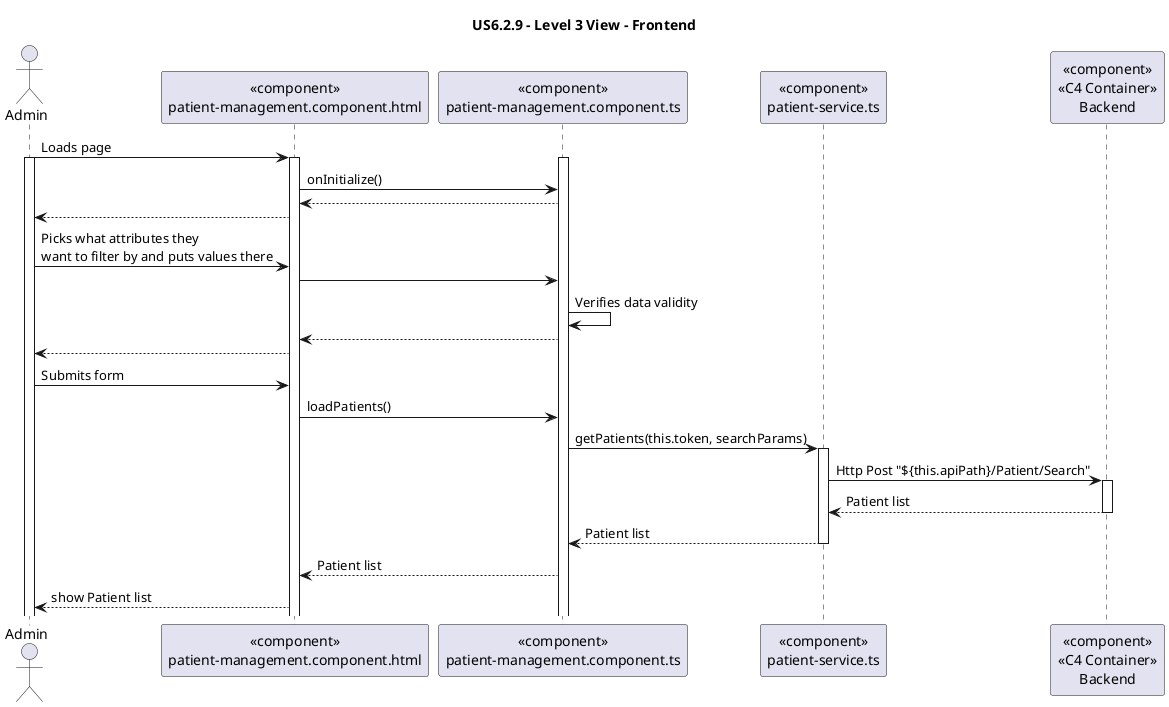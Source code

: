 ' 
' User Story: As an Admin,  I want to register new backoffice users (e.g., doctors, nurses, technicians, admins) via an out-of-band process, so that they can access the backoffice system with appropriate permissions.
'
' Acceptance Criteria:
' 
' - Backoffice users (e.g., doctors, nurses, technicians) are registered by an Admin via an internal process, not via self-registration.
' - Admin assigns roles (e.g., Doctor, Nurse, Technician) during the registration process.
' - Registered users receive a one-time setup link via email to set their password and activate their account.
' - The system enforces strong password requirements for security.
' - A confirmation email is sent to verify the user’s registration.

@startuml

title US6.2.9 - Level 3 View - Frontend

actor Admin as U
participant "«component»\npatient-management.component.html" as html
participant "«component»\npatient-management.component.ts" as ts
participant "«component»\npatient-service.ts" as service

participant "«component»\n«C4 Container»\nBackend" as backend

U -> html : Loads page
activate U
activate html
activate ts

html -> ts : onInitialize()
ts --> html
html --> U

U -> html : Picks what attributes they\nwant to filter by and puts values there
html -> ts
ts -> ts : Verifies data validity
ts --> html
html --> U

U -> html : Submits form
html -> ts : loadPatients()
ts -> service: getPatients(this.token, searchParams)
activate service
service -> backend : Http Post "${this.apiPath}/Patient/Search"
activate backend
backend --> service : Patient list
deactivate backend
service --> ts : Patient list
deactivate service
ts --> html : Patient list
html --> U : show Patient list

@enduml